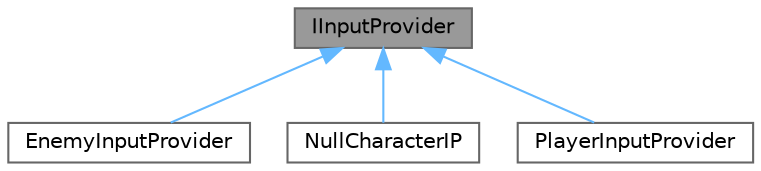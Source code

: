 digraph "IInputProvider"
{
 // LATEX_PDF_SIZE
  bgcolor="transparent";
  edge [fontname=Helvetica,fontsize=10,labelfontname=Helvetica,labelfontsize=10];
  node [fontname=Helvetica,fontsize=10,shape=box,height=0.2,width=0.4];
  Node1 [id="Node000001",label="IInputProvider",height=0.2,width=0.4,color="gray40", fillcolor="grey60", style="filled", fontcolor="black",tooltip=" "];
  Node1 -> Node2 [id="edge1_Node000001_Node000002",dir="back",color="steelblue1",style="solid",tooltip=" "];
  Node2 [id="Node000002",label="EnemyInputProvider",height=0.2,width=0.4,color="gray40", fillcolor="white", style="filled",URL="$class_enemy_input_provider.html",tooltip=" "];
  Node1 -> Node3 [id="edge2_Node000001_Node000003",dir="back",color="steelblue1",style="solid",tooltip=" "];
  Node3 [id="Node000003",label="NullCharacterIP",height=0.2,width=0.4,color="gray40", fillcolor="white", style="filled",URL="$class_null_character_i_p.html",tooltip=" "];
  Node1 -> Node4 [id="edge3_Node000001_Node000004",dir="back",color="steelblue1",style="solid",tooltip=" "];
  Node4 [id="Node000004",label="PlayerInputProvider",height=0.2,width=0.4,color="gray40", fillcolor="white", style="filled",URL="$class_player_input_provider.html",tooltip=" "];
}
